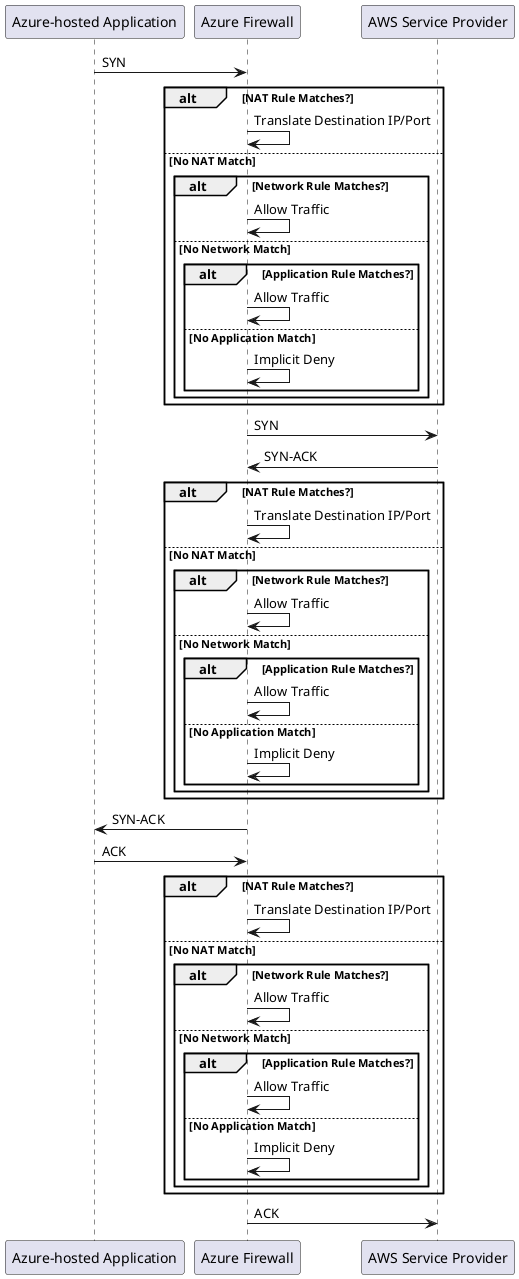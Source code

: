 @startuml
participant "Azure-hosted Application" as Client
participant "Azure Firewall" as Firewall
participant "AWS Service Provider" as Server

Client -> Firewall: SYN
alt NAT Rule Matches?
  Firewall -> Firewall: Translate Destination IP/Port
else No NAT Match
  alt Network Rule Matches?
    Firewall -> Firewall: Allow Traffic
  else No Network Match
    alt Application Rule Matches?
      Firewall -> Firewall: Allow Traffic
    else No Application Match
      Firewall -> Firewall: Implicit Deny
    end
  end
end
Firewall -> Server: SYN

Server -> Firewall: SYN-ACK
alt NAT Rule Matches?
  Firewall -> Firewall: Translate Destination IP/Port
else No NAT Match
  alt Network Rule Matches?
    Firewall -> Firewall: Allow Traffic
  else No Network Match
    alt Application Rule Matches?
      Firewall -> Firewall: Allow Traffic
    else No Application Match
      Firewall -> Firewall: Implicit Deny
    end
  end
end
Firewall -> Client: SYN-ACK

Client -> Firewall: ACK
alt NAT Rule Matches?
  Firewall -> Firewall: Translate Destination IP/Port
else No NAT Match
  alt Network Rule Matches?
    Firewall -> Firewall: Allow Traffic
  else No Network Match
    alt Application Rule Matches?
      Firewall -> Firewall: Allow Traffic
    else No Application Match
      Firewall -> Firewall: Implicit Deny
    end
  end
end
Firewall -> Server: ACK
@enduml
